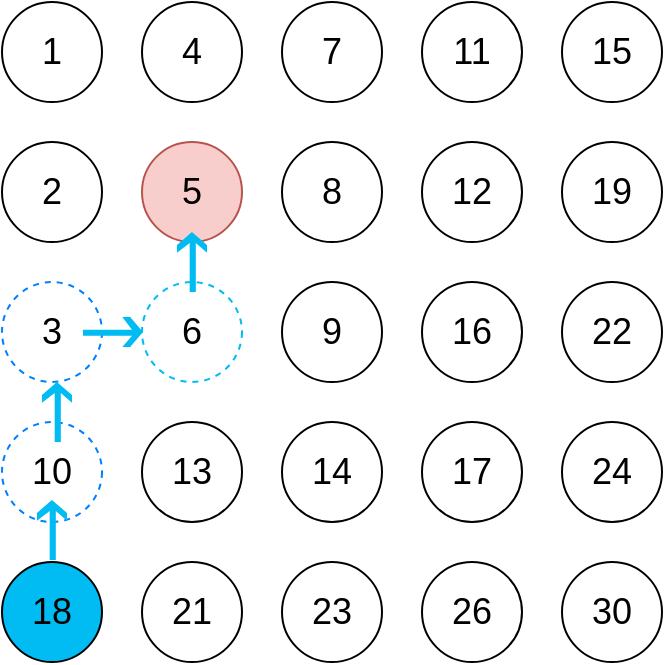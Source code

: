 <mxfile version="10.6.1" type="device"><diagram id="lp5iU7pk3HRV2Hm4R2M5" name="第 1 页"><mxGraphModel dx="918" dy="461" grid="1" gridSize="10" guides="1" tooltips="1" connect="1" arrows="1" fold="1" page="1" pageScale="1" pageWidth="827" pageHeight="1169" math="0" shadow="0"><root><mxCell id="0"/><mxCell id="1" parent="0"/><mxCell id="MwA89cwO5BQRNclj1iwb-2" value="1" style="ellipse;whiteSpace=wrap;html=1;aspect=fixed;fontSize=18;" vertex="1" parent="1"><mxGeometry x="140" y="80" width="50" height="50" as="geometry"/></mxCell><mxCell id="MwA89cwO5BQRNclj1iwb-3" value="4" style="ellipse;whiteSpace=wrap;html=1;aspect=fixed;fontSize=18;" vertex="1" parent="1"><mxGeometry x="210" y="80" width="50" height="50" as="geometry"/></mxCell><mxCell id="MwA89cwO5BQRNclj1iwb-4" value="7" style="ellipse;whiteSpace=wrap;html=1;aspect=fixed;fontSize=18;" vertex="1" parent="1"><mxGeometry x="280" y="80" width="50" height="50" as="geometry"/></mxCell><mxCell id="MwA89cwO5BQRNclj1iwb-5" value="11" style="ellipse;whiteSpace=wrap;html=1;aspect=fixed;fontSize=18;" vertex="1" parent="1"><mxGeometry x="350" y="80" width="50" height="50" as="geometry"/></mxCell><mxCell id="MwA89cwO5BQRNclj1iwb-6" value="15" style="ellipse;whiteSpace=wrap;html=1;aspect=fixed;fontSize=18;" vertex="1" parent="1"><mxGeometry x="420" y="80" width="50" height="50" as="geometry"/></mxCell><mxCell id="MwA89cwO5BQRNclj1iwb-7" value="2" style="ellipse;whiteSpace=wrap;html=1;aspect=fixed;fontSize=18;" vertex="1" parent="1"><mxGeometry x="140" y="150" width="50" height="50" as="geometry"/></mxCell><mxCell id="MwA89cwO5BQRNclj1iwb-8" value="5" style="ellipse;whiteSpace=wrap;html=1;aspect=fixed;fontSize=18;fillColor=#f8cecc;strokeColor=#b85450;" vertex="1" parent="1"><mxGeometry x="210" y="150" width="50" height="50" as="geometry"/></mxCell><mxCell id="MwA89cwO5BQRNclj1iwb-9" value="8" style="ellipse;whiteSpace=wrap;html=1;aspect=fixed;fontSize=18;" vertex="1" parent="1"><mxGeometry x="280" y="150" width="50" height="50" as="geometry"/></mxCell><mxCell id="MwA89cwO5BQRNclj1iwb-10" value="12" style="ellipse;whiteSpace=wrap;html=1;aspect=fixed;fontSize=18;" vertex="1" parent="1"><mxGeometry x="350" y="150" width="50" height="50" as="geometry"/></mxCell><mxCell id="MwA89cwO5BQRNclj1iwb-11" value="19" style="ellipse;whiteSpace=wrap;html=1;aspect=fixed;fontSize=18;" vertex="1" parent="1"><mxGeometry x="420" y="150" width="50" height="50" as="geometry"/></mxCell><mxCell id="MwA89cwO5BQRNclj1iwb-12" value="3" style="ellipse;whiteSpace=wrap;html=1;aspect=fixed;fontSize=18;strokeColor=#007FFF;dashed=1;" vertex="1" parent="1"><mxGeometry x="140" y="220" width="50" height="50" as="geometry"/></mxCell><mxCell id="MwA89cwO5BQRNclj1iwb-13" value="6" style="ellipse;whiteSpace=wrap;html=1;aspect=fixed;fontSize=18;dashed=1;strokeColor=#00BCF2;" vertex="1" parent="1"><mxGeometry x="210" y="220" width="50" height="50" as="geometry"/></mxCell><mxCell id="MwA89cwO5BQRNclj1iwb-14" value="9" style="ellipse;whiteSpace=wrap;html=1;aspect=fixed;fontSize=18;" vertex="1" parent="1"><mxGeometry x="280" y="220" width="50" height="50" as="geometry"/></mxCell><mxCell id="MwA89cwO5BQRNclj1iwb-15" value="16" style="ellipse;whiteSpace=wrap;html=1;aspect=fixed;fontSize=18;" vertex="1" parent="1"><mxGeometry x="350" y="220" width="50" height="50" as="geometry"/></mxCell><mxCell id="MwA89cwO5BQRNclj1iwb-16" value="22" style="ellipse;whiteSpace=wrap;html=1;aspect=fixed;fontSize=18;" vertex="1" parent="1"><mxGeometry x="420" y="220" width="50" height="50" as="geometry"/></mxCell><mxCell id="MwA89cwO5BQRNclj1iwb-17" value="10" style="ellipse;whiteSpace=wrap;html=1;aspect=fixed;fontSize=18;strokeColor=#007FFF;dashed=1;" vertex="1" parent="1"><mxGeometry x="140" y="290" width="50" height="50" as="geometry"/></mxCell><mxCell id="MwA89cwO5BQRNclj1iwb-18" value="13" style="ellipse;whiteSpace=wrap;html=1;aspect=fixed;fontSize=18;" vertex="1" parent="1"><mxGeometry x="210" y="290" width="50" height="50" as="geometry"/></mxCell><mxCell id="MwA89cwO5BQRNclj1iwb-19" value="14" style="ellipse;whiteSpace=wrap;html=1;aspect=fixed;fontSize=18;" vertex="1" parent="1"><mxGeometry x="280" y="290" width="50" height="50" as="geometry"/></mxCell><mxCell id="MwA89cwO5BQRNclj1iwb-20" value="17" style="ellipse;whiteSpace=wrap;html=1;aspect=fixed;fontSize=18;" vertex="1" parent="1"><mxGeometry x="350" y="290" width="50" height="50" as="geometry"/></mxCell><mxCell id="MwA89cwO5BQRNclj1iwb-21" value="24" style="ellipse;whiteSpace=wrap;html=1;aspect=fixed;fontSize=18;" vertex="1" parent="1"><mxGeometry x="420" y="290" width="50" height="50" as="geometry"/></mxCell><mxCell id="MwA89cwO5BQRNclj1iwb-22" value="18" style="ellipse;whiteSpace=wrap;html=1;aspect=fixed;fontSize=18;fillColor=#00BCF2;" vertex="1" parent="1"><mxGeometry x="140" y="360" width="50" height="50" as="geometry"/></mxCell><mxCell id="MwA89cwO5BQRNclj1iwb-23" value="21" style="ellipse;whiteSpace=wrap;html=1;aspect=fixed;fontSize=18;" vertex="1" parent="1"><mxGeometry x="210" y="360" width="50" height="50" as="geometry"/></mxCell><mxCell id="MwA89cwO5BQRNclj1iwb-24" value="23" style="ellipse;whiteSpace=wrap;html=1;aspect=fixed;fontSize=18;" vertex="1" parent="1"><mxGeometry x="280" y="360" width="50" height="50" as="geometry"/></mxCell><mxCell id="MwA89cwO5BQRNclj1iwb-25" value="26" style="ellipse;whiteSpace=wrap;html=1;aspect=fixed;fontSize=18;" vertex="1" parent="1"><mxGeometry x="350" y="360" width="50" height="50" as="geometry"/></mxCell><mxCell id="MwA89cwO5BQRNclj1iwb-26" value="30" style="ellipse;whiteSpace=wrap;html=1;aspect=fixed;fontSize=18;" vertex="1" parent="1"><mxGeometry x="420" y="360" width="50" height="50" as="geometry"/></mxCell><mxCell id="MwA89cwO5BQRNclj1iwb-27" value="" style="shadow=0;dashed=0;html=1;strokeColor=none;labelPosition=center;verticalLabelPosition=bottom;verticalAlign=top;align=center;shape=mxgraph.mscae.deprecated.poster_arrow;fillColor=#00BCF2;fontSize=18;fontColor=#3333FF;direction=west;" vertex="1" parent="1"><mxGeometry x="157.5" y="329" width="15" height="30" as="geometry"/></mxCell><mxCell id="MwA89cwO5BQRNclj1iwb-28" value="" style="shadow=0;dashed=0;html=1;strokeColor=none;labelPosition=center;verticalLabelPosition=bottom;verticalAlign=top;align=center;shape=mxgraph.mscae.deprecated.poster_arrow;fillColor=#00BCF2;fontSize=18;fontColor=#3333FF;direction=west;" vertex="1" parent="1"><mxGeometry x="160" y="270" width="15" height="30" as="geometry"/></mxCell><mxCell id="MwA89cwO5BQRNclj1iwb-30" value="" style="shadow=0;dashed=0;html=1;strokeColor=none;labelPosition=center;verticalLabelPosition=bottom;verticalAlign=top;align=center;shape=mxgraph.mscae.deprecated.poster_arrow;fillColor=#00BCF2;fontSize=18;fontColor=#3333FF;direction=north;" vertex="1" parent="1"><mxGeometry x="180.5" y="237.5" width="30" height="15" as="geometry"/></mxCell><mxCell id="MwA89cwO5BQRNclj1iwb-32" value="" style="shadow=0;dashed=0;html=1;strokeColor=none;labelPosition=center;verticalLabelPosition=bottom;verticalAlign=top;align=center;shape=mxgraph.mscae.deprecated.poster_arrow;fillColor=#00BCF2;fontSize=18;fontColor=#3333FF;direction=west;" vertex="1" parent="1"><mxGeometry x="227.5" y="195" width="15" height="30" as="geometry"/></mxCell></root></mxGraphModel></diagram></mxfile>